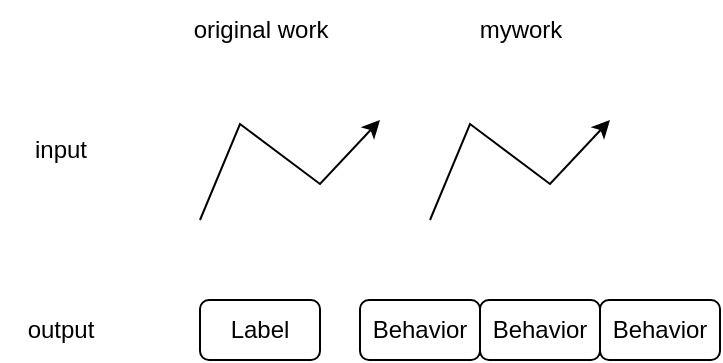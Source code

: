 <mxfile version="21.5.1" type="github">
  <diagram name="第 1 页" id="KNHEqbZVAHvmIaSe3MKi">
    <mxGraphModel dx="1379" dy="764" grid="1" gridSize="10" guides="1" tooltips="1" connect="1" arrows="1" fold="1" page="1" pageScale="1" pageWidth="827" pageHeight="1169" math="0" shadow="0">
      <root>
        <mxCell id="0" />
        <mxCell id="1" parent="0" />
        <mxCell id="1OqqRxwh5PaeHBQ_1EnT-1" value="input" style="text;html=1;align=center;verticalAlign=middle;resizable=0;points=[];autosize=1;strokeColor=none;fillColor=none;" vertex="1" parent="1">
          <mxGeometry x="95" y="158" width="50" height="30" as="geometry" />
        </mxCell>
        <mxCell id="1OqqRxwh5PaeHBQ_1EnT-2" value="output" style="text;html=1;align=center;verticalAlign=middle;resizable=0;points=[];autosize=1;strokeColor=none;fillColor=none;" vertex="1" parent="1">
          <mxGeometry x="90" y="248" width="60" height="30" as="geometry" />
        </mxCell>
        <mxCell id="1OqqRxwh5PaeHBQ_1EnT-3" value="original work" style="text;html=1;align=center;verticalAlign=middle;resizable=0;points=[];autosize=1;strokeColor=none;fillColor=none;" vertex="1" parent="1">
          <mxGeometry x="175" y="98" width="90" height="30" as="geometry" />
        </mxCell>
        <mxCell id="1OqqRxwh5PaeHBQ_1EnT-4" value="mywork" style="text;html=1;align=center;verticalAlign=middle;resizable=0;points=[];autosize=1;strokeColor=none;fillColor=none;" vertex="1" parent="1">
          <mxGeometry x="320" y="98" width="60" height="30" as="geometry" />
        </mxCell>
        <mxCell id="1OqqRxwh5PaeHBQ_1EnT-5" value="" style="endArrow=classic;html=1;rounded=0;" edge="1" parent="1">
          <mxGeometry width="50" height="50" relative="1" as="geometry">
            <mxPoint x="305" y="208" as="sourcePoint" />
            <mxPoint x="395" y="158" as="targetPoint" />
            <Array as="points">
              <mxPoint x="325" y="160" />
              <mxPoint x="365" y="190" />
            </Array>
          </mxGeometry>
        </mxCell>
        <mxCell id="1OqqRxwh5PaeHBQ_1EnT-6" value="Label" style="rounded=1;whiteSpace=wrap;html=1;" vertex="1" parent="1">
          <mxGeometry x="190" y="248" width="60" height="30" as="geometry" />
        </mxCell>
        <mxCell id="1OqqRxwh5PaeHBQ_1EnT-7" value="Behavior" style="rounded=1;whiteSpace=wrap;html=1;" vertex="1" parent="1">
          <mxGeometry x="270" y="248" width="60" height="30" as="geometry" />
        </mxCell>
        <mxCell id="1OqqRxwh5PaeHBQ_1EnT-8" value="" style="endArrow=classic;html=1;rounded=0;" edge="1" parent="1">
          <mxGeometry width="50" height="50" relative="1" as="geometry">
            <mxPoint x="190" y="208" as="sourcePoint" />
            <mxPoint x="280" y="158" as="targetPoint" />
            <Array as="points">
              <mxPoint x="210" y="160" />
              <mxPoint x="250" y="190" />
            </Array>
          </mxGeometry>
        </mxCell>
        <mxCell id="1OqqRxwh5PaeHBQ_1EnT-9" value="Behavior" style="rounded=1;whiteSpace=wrap;html=1;" vertex="1" parent="1">
          <mxGeometry x="330" y="248" width="60" height="30" as="geometry" />
        </mxCell>
        <mxCell id="1OqqRxwh5PaeHBQ_1EnT-11" value="Behavior" style="rounded=1;whiteSpace=wrap;html=1;" vertex="1" parent="1">
          <mxGeometry x="390" y="248" width="60" height="30" as="geometry" />
        </mxCell>
      </root>
    </mxGraphModel>
  </diagram>
</mxfile>

